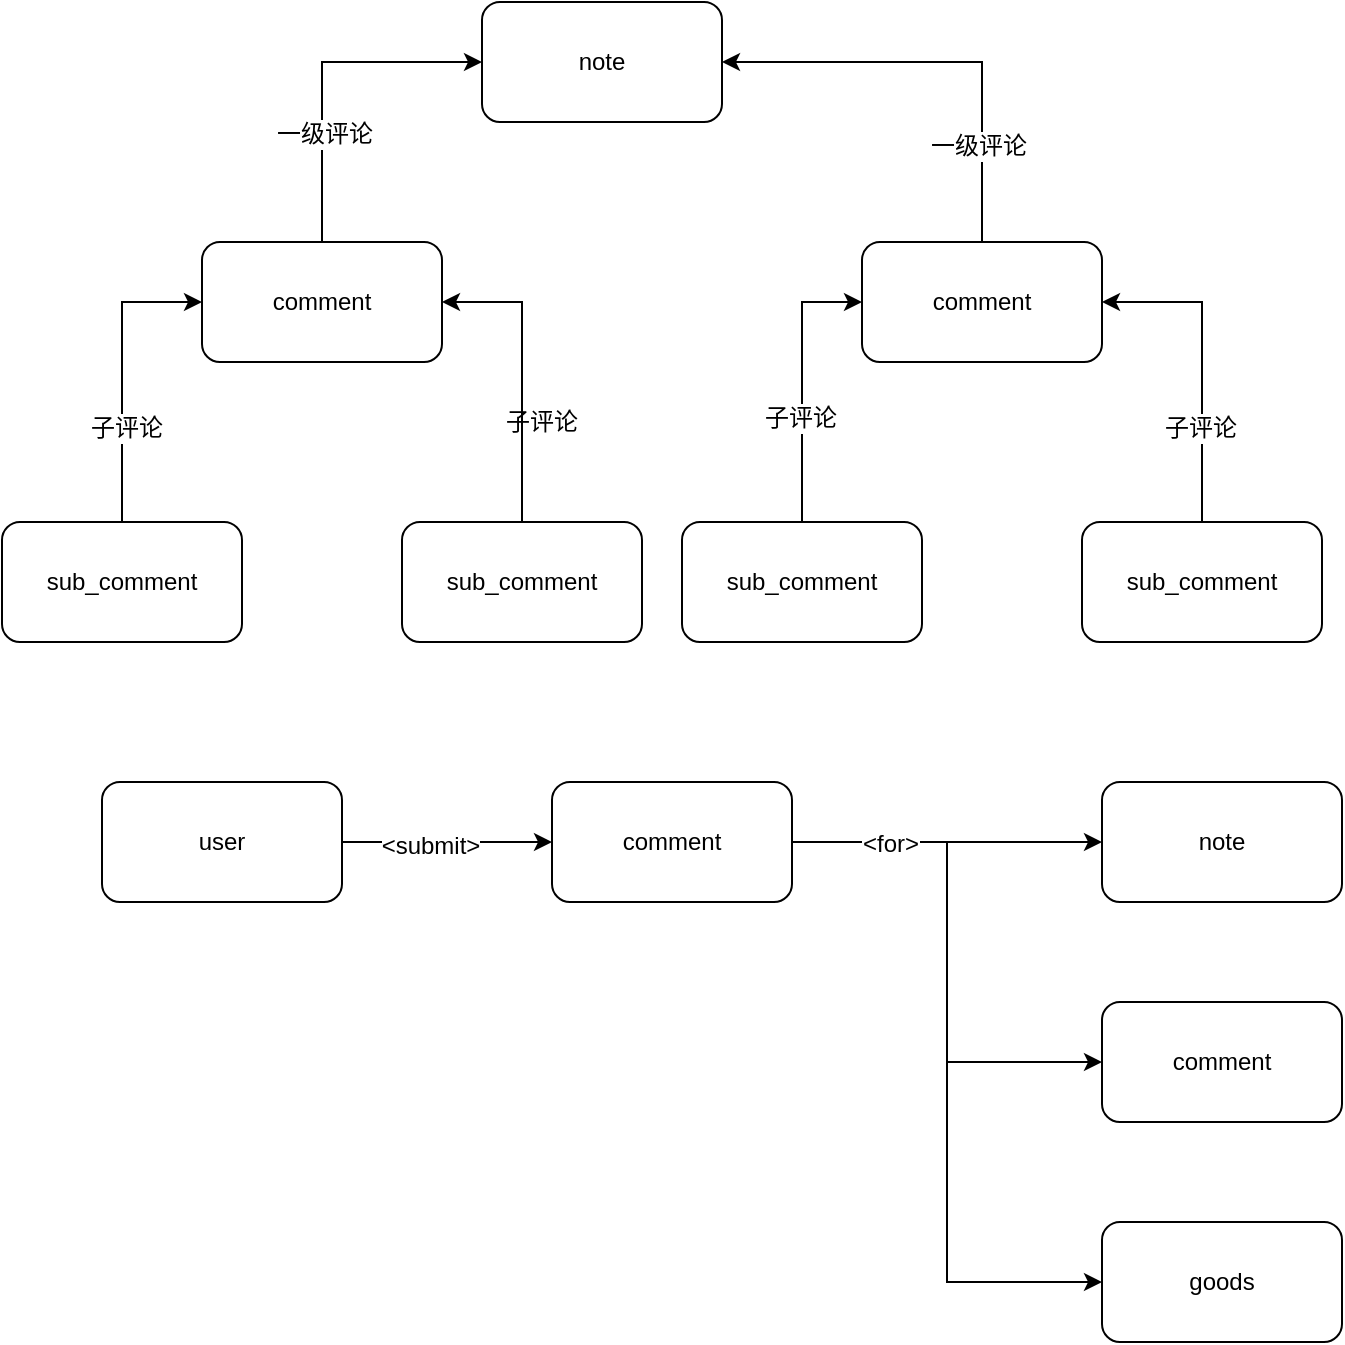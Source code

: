 <mxfile version="12.1.2" type="github" pages="1">
  <diagram id="g8cGF7IXPuXk7aT_YaH4" name="第 1 页">
    <mxGraphModel dx="946" dy="628" grid="1" gridSize="10" guides="1" tooltips="1" connect="1" arrows="1" fold="1" page="1" pageScale="1" pageWidth="850" pageHeight="1100" math="0" shadow="0">
      <root>
        <mxCell id="0"/>
        <mxCell id="1" parent="0"/>
        <mxCell id="Z23GgMfpb7zIVQ6tVPn3-1" value="note" style="rounded=1;whiteSpace=wrap;html=1;" vertex="1" parent="1">
          <mxGeometry x="300" y="90" width="120" height="60" as="geometry"/>
        </mxCell>
        <mxCell id="Z23GgMfpb7zIVQ6tVPn3-5" style="edgeStyle=orthogonalEdgeStyle;rounded=0;orthogonalLoop=1;jettySize=auto;html=1;entryX=0;entryY=0.5;entryDx=0;entryDy=0;exitX=0.5;exitY=0;exitDx=0;exitDy=0;" edge="1" parent="1" source="Z23GgMfpb7zIVQ6tVPn3-2" target="Z23GgMfpb7zIVQ6tVPn3-1">
          <mxGeometry relative="1" as="geometry"/>
        </mxCell>
        <mxCell id="Z23GgMfpb7zIVQ6tVPn3-18" value="一级评论" style="text;html=1;resizable=0;points=[];align=center;verticalAlign=middle;labelBackgroundColor=#ffffff;" vertex="1" connectable="0" parent="Z23GgMfpb7zIVQ6tVPn3-5">
          <mxGeometry x="-0.365" y="-1" relative="1" as="geometry">
            <mxPoint as="offset"/>
          </mxGeometry>
        </mxCell>
        <mxCell id="Z23GgMfpb7zIVQ6tVPn3-2" value="comment" style="rounded=1;whiteSpace=wrap;html=1;" vertex="1" parent="1">
          <mxGeometry x="160" y="210" width="120" height="60" as="geometry"/>
        </mxCell>
        <mxCell id="Z23GgMfpb7zIVQ6tVPn3-7" style="edgeStyle=orthogonalEdgeStyle;rounded=0;orthogonalLoop=1;jettySize=auto;html=1;entryX=1;entryY=0.5;entryDx=0;entryDy=0;exitX=0.5;exitY=0;exitDx=0;exitDy=0;" edge="1" parent="1" source="Z23GgMfpb7zIVQ6tVPn3-3" target="Z23GgMfpb7zIVQ6tVPn3-1">
          <mxGeometry relative="1" as="geometry"/>
        </mxCell>
        <mxCell id="Z23GgMfpb7zIVQ6tVPn3-19" value="一级评论" style="text;html=1;resizable=0;points=[];align=center;verticalAlign=middle;labelBackgroundColor=#ffffff;" vertex="1" connectable="0" parent="Z23GgMfpb7zIVQ6tVPn3-7">
          <mxGeometry x="-0.564" y="2" relative="1" as="geometry">
            <mxPoint as="offset"/>
          </mxGeometry>
        </mxCell>
        <mxCell id="Z23GgMfpb7zIVQ6tVPn3-3" value="comment" style="rounded=1;whiteSpace=wrap;html=1;" vertex="1" parent="1">
          <mxGeometry x="490" y="210" width="120" height="60" as="geometry"/>
        </mxCell>
        <mxCell id="Z23GgMfpb7zIVQ6tVPn3-13" style="edgeStyle=orthogonalEdgeStyle;rounded=0;orthogonalLoop=1;jettySize=auto;html=1;entryX=0;entryY=0.5;entryDx=0;entryDy=0;" edge="1" parent="1" source="Z23GgMfpb7zIVQ6tVPn3-9" target="Z23GgMfpb7zIVQ6tVPn3-2">
          <mxGeometry relative="1" as="geometry"/>
        </mxCell>
        <mxCell id="Z23GgMfpb7zIVQ6tVPn3-20" value="子评论" style="text;html=1;resizable=0;points=[];align=center;verticalAlign=middle;labelBackgroundColor=#ffffff;" vertex="1" connectable="0" parent="Z23GgMfpb7zIVQ6tVPn3-13">
          <mxGeometry x="-0.373" y="-2" relative="1" as="geometry">
            <mxPoint as="offset"/>
          </mxGeometry>
        </mxCell>
        <mxCell id="Z23GgMfpb7zIVQ6tVPn3-9" value="sub_comment" style="rounded=1;whiteSpace=wrap;html=1;" vertex="1" parent="1">
          <mxGeometry x="60" y="350" width="120" height="60" as="geometry"/>
        </mxCell>
        <mxCell id="Z23GgMfpb7zIVQ6tVPn3-14" style="edgeStyle=orthogonalEdgeStyle;rounded=0;orthogonalLoop=1;jettySize=auto;html=1;entryX=1;entryY=0.5;entryDx=0;entryDy=0;" edge="1" parent="1" source="Z23GgMfpb7zIVQ6tVPn3-10" target="Z23GgMfpb7zIVQ6tVPn3-2">
          <mxGeometry relative="1" as="geometry"/>
        </mxCell>
        <mxCell id="Z23GgMfpb7zIVQ6tVPn3-10" value="sub_comment" style="rounded=1;whiteSpace=wrap;html=1;" vertex="1" parent="1">
          <mxGeometry x="260" y="350" width="120" height="60" as="geometry"/>
        </mxCell>
        <mxCell id="Z23GgMfpb7zIVQ6tVPn3-15" style="edgeStyle=orthogonalEdgeStyle;rounded=0;orthogonalLoop=1;jettySize=auto;html=1;entryX=0;entryY=0.5;entryDx=0;entryDy=0;" edge="1" parent="1" source="Z23GgMfpb7zIVQ6tVPn3-11" target="Z23GgMfpb7zIVQ6tVPn3-3">
          <mxGeometry relative="1" as="geometry"/>
        </mxCell>
        <mxCell id="Z23GgMfpb7zIVQ6tVPn3-22" value="子评论" style="text;html=1;resizable=0;points=[];align=center;verticalAlign=middle;labelBackgroundColor=#ffffff;" vertex="1" connectable="0" parent="Z23GgMfpb7zIVQ6tVPn3-15">
          <mxGeometry x="-0.257" y="1" relative="1" as="geometry">
            <mxPoint as="offset"/>
          </mxGeometry>
        </mxCell>
        <mxCell id="Z23GgMfpb7zIVQ6tVPn3-11" value="sub_comment" style="rounded=1;whiteSpace=wrap;html=1;" vertex="1" parent="1">
          <mxGeometry x="400" y="350" width="120" height="60" as="geometry"/>
        </mxCell>
        <mxCell id="Z23GgMfpb7zIVQ6tVPn3-16" style="edgeStyle=orthogonalEdgeStyle;rounded=0;orthogonalLoop=1;jettySize=auto;html=1;entryX=1;entryY=0.5;entryDx=0;entryDy=0;" edge="1" parent="1" source="Z23GgMfpb7zIVQ6tVPn3-12" target="Z23GgMfpb7zIVQ6tVPn3-3">
          <mxGeometry relative="1" as="geometry"/>
        </mxCell>
        <mxCell id="Z23GgMfpb7zIVQ6tVPn3-24" value="子评论" style="text;html=1;resizable=0;points=[];align=center;verticalAlign=middle;labelBackgroundColor=#ffffff;" vertex="1" connectable="0" parent="Z23GgMfpb7zIVQ6tVPn3-16">
          <mxGeometry x="-0.412" y="1" relative="1" as="geometry">
            <mxPoint as="offset"/>
          </mxGeometry>
        </mxCell>
        <mxCell id="Z23GgMfpb7zIVQ6tVPn3-12" value="sub_comment" style="rounded=1;whiteSpace=wrap;html=1;" vertex="1" parent="1">
          <mxGeometry x="600" y="350" width="120" height="60" as="geometry"/>
        </mxCell>
        <mxCell id="Z23GgMfpb7zIVQ6tVPn3-21" value="子评论" style="text;html=1;resizable=0;points=[];autosize=1;align=left;verticalAlign=top;spacingTop=-4;" vertex="1" parent="1">
          <mxGeometry x="310" y="290" width="50" height="20" as="geometry"/>
        </mxCell>
        <mxCell id="Z23GgMfpb7zIVQ6tVPn3-31" style="edgeStyle=orthogonalEdgeStyle;rounded=0;orthogonalLoop=1;jettySize=auto;html=1;entryX=0;entryY=0.5;entryDx=0;entryDy=0;" edge="1" parent="1" source="Z23GgMfpb7zIVQ6tVPn3-29" target="Z23GgMfpb7zIVQ6tVPn3-30">
          <mxGeometry relative="1" as="geometry"/>
        </mxCell>
        <mxCell id="Z23GgMfpb7zIVQ6tVPn3-32" value="&amp;lt;submit&amp;gt;" style="text;html=1;resizable=0;points=[];align=center;verticalAlign=middle;labelBackgroundColor=#ffffff;" vertex="1" connectable="0" parent="Z23GgMfpb7zIVQ6tVPn3-31">
          <mxGeometry x="-0.16" y="-2" relative="1" as="geometry">
            <mxPoint as="offset"/>
          </mxGeometry>
        </mxCell>
        <mxCell id="Z23GgMfpb7zIVQ6tVPn3-29" value="user" style="rounded=1;whiteSpace=wrap;html=1;" vertex="1" parent="1">
          <mxGeometry x="110" y="480" width="120" height="60" as="geometry"/>
        </mxCell>
        <mxCell id="Z23GgMfpb7zIVQ6tVPn3-37" style="edgeStyle=orthogonalEdgeStyle;rounded=0;orthogonalLoop=1;jettySize=auto;html=1;entryX=0;entryY=0.5;entryDx=0;entryDy=0;" edge="1" parent="1" source="Z23GgMfpb7zIVQ6tVPn3-30" target="Z23GgMfpb7zIVQ6tVPn3-35">
          <mxGeometry relative="1" as="geometry"/>
        </mxCell>
        <mxCell id="Z23GgMfpb7zIVQ6tVPn3-38" style="edgeStyle=orthogonalEdgeStyle;rounded=0;orthogonalLoop=1;jettySize=auto;html=1;entryX=0;entryY=0.5;entryDx=0;entryDy=0;" edge="1" parent="1" source="Z23GgMfpb7zIVQ6tVPn3-30" target="Z23GgMfpb7zIVQ6tVPn3-36">
          <mxGeometry relative="1" as="geometry"/>
        </mxCell>
        <mxCell id="Z23GgMfpb7zIVQ6tVPn3-40" style="edgeStyle=orthogonalEdgeStyle;rounded=0;orthogonalLoop=1;jettySize=auto;html=1;entryX=0;entryY=0.5;entryDx=0;entryDy=0;" edge="1" parent="1" source="Z23GgMfpb7zIVQ6tVPn3-30" target="Z23GgMfpb7zIVQ6tVPn3-39">
          <mxGeometry relative="1" as="geometry"/>
        </mxCell>
        <mxCell id="Z23GgMfpb7zIVQ6tVPn3-41" value="&amp;lt;for&amp;gt;" style="text;html=1;resizable=0;points=[];align=center;verticalAlign=middle;labelBackgroundColor=#ffffff;" vertex="1" connectable="0" parent="Z23GgMfpb7zIVQ6tVPn3-40">
          <mxGeometry x="-0.741" y="-1" relative="1" as="geometry">
            <mxPoint as="offset"/>
          </mxGeometry>
        </mxCell>
        <mxCell id="Z23GgMfpb7zIVQ6tVPn3-30" value="comment" style="rounded=1;whiteSpace=wrap;html=1;" vertex="1" parent="1">
          <mxGeometry x="335" y="480" width="120" height="60" as="geometry"/>
        </mxCell>
        <mxCell id="Z23GgMfpb7zIVQ6tVPn3-35" value="note" style="rounded=1;whiteSpace=wrap;html=1;" vertex="1" parent="1">
          <mxGeometry x="610" y="480" width="120" height="60" as="geometry"/>
        </mxCell>
        <mxCell id="Z23GgMfpb7zIVQ6tVPn3-36" value="comment" style="rounded=1;whiteSpace=wrap;html=1;" vertex="1" parent="1">
          <mxGeometry x="610" y="590" width="120" height="60" as="geometry"/>
        </mxCell>
        <mxCell id="Z23GgMfpb7zIVQ6tVPn3-39" value="goods" style="rounded=1;whiteSpace=wrap;html=1;" vertex="1" parent="1">
          <mxGeometry x="610" y="700" width="120" height="60" as="geometry"/>
        </mxCell>
      </root>
    </mxGraphModel>
  </diagram>
</mxfile>
